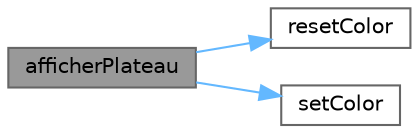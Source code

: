 digraph "afficherPlateau"
{
 // LATEX_PDF_SIZE
  bgcolor="transparent";
  edge [fontname=Helvetica,fontsize=10,labelfontname=Helvetica,labelfontsize=10];
  node [fontname=Helvetica,fontsize=10,shape=box,height=0.2,width=0.4];
  rankdir="LR";
  Node1 [id="Node000001",label="afficherPlateau",height=0.2,width=0.4,color="gray40", fillcolor="grey60", style="filled", fontcolor="black",tooltip=" "];
  Node1 -> Node2 [id="edge5_Node000001_Node000002",color="steelblue1",style="solid",tooltip=" "];
  Node2 [id="Node000002",label="resetColor",height=0.2,width=0.4,color="grey40", fillcolor="white", style="filled",URL="$sspgm_8c.html#afe00396766eb6b8ca4674de4c5d3d949",tooltip=" "];
  Node1 -> Node3 [id="edge6_Node000001_Node000003",color="steelblue1",style="solid",tooltip=" "];
  Node3 [id="Node000003",label="setColor",height=0.2,width=0.4,color="grey40", fillcolor="white", style="filled",URL="$sspgm_8c.html#a75b9cb32ff80bf061791beb01a8433d0",tooltip=" "];
}
